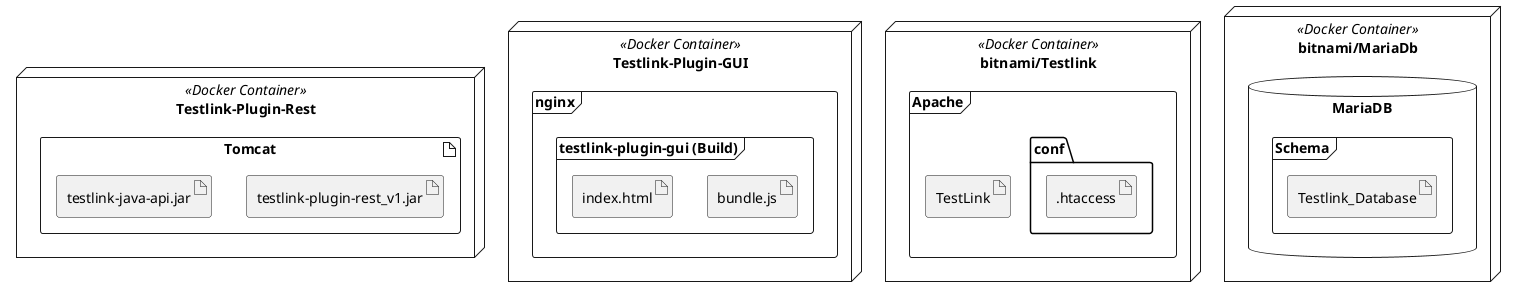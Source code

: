 @startuml Deployment Docker
node Testlink-Plugin-Rest <<Docker Container>> {
  artifact "Tomcat" {
    artifact "testlink-plugin-rest_v1.jar"
    artifact "testlink-java-api.jar"
  }
}

node Testlink-Plugin-GUI <<Docker Container>> {
  frame  nginx {
    frame "testlink-plugin-gui (Build)" {
      artifact "bundle.js" as bundle
      artifact "index.html" as index
    }
  }
}

node "bitnami/Testlink" <<Docker Container>> {
  frame Apache {
    artifact TestLink
    folder conf {
      artifact ".default.conf" as defconf
      artifact ".vhosts.conf" as defconf
      artifact ".testlink.conf" as defconf
      artifact ".htaccess" as defconf
    }
  }
}

node "bitnami/MariaDb" <<Docker Container>> {
  database "MariaDB" {
    frame "Schema" {
      artifact Testlink_Database
      
    }
  }
}
@enduml